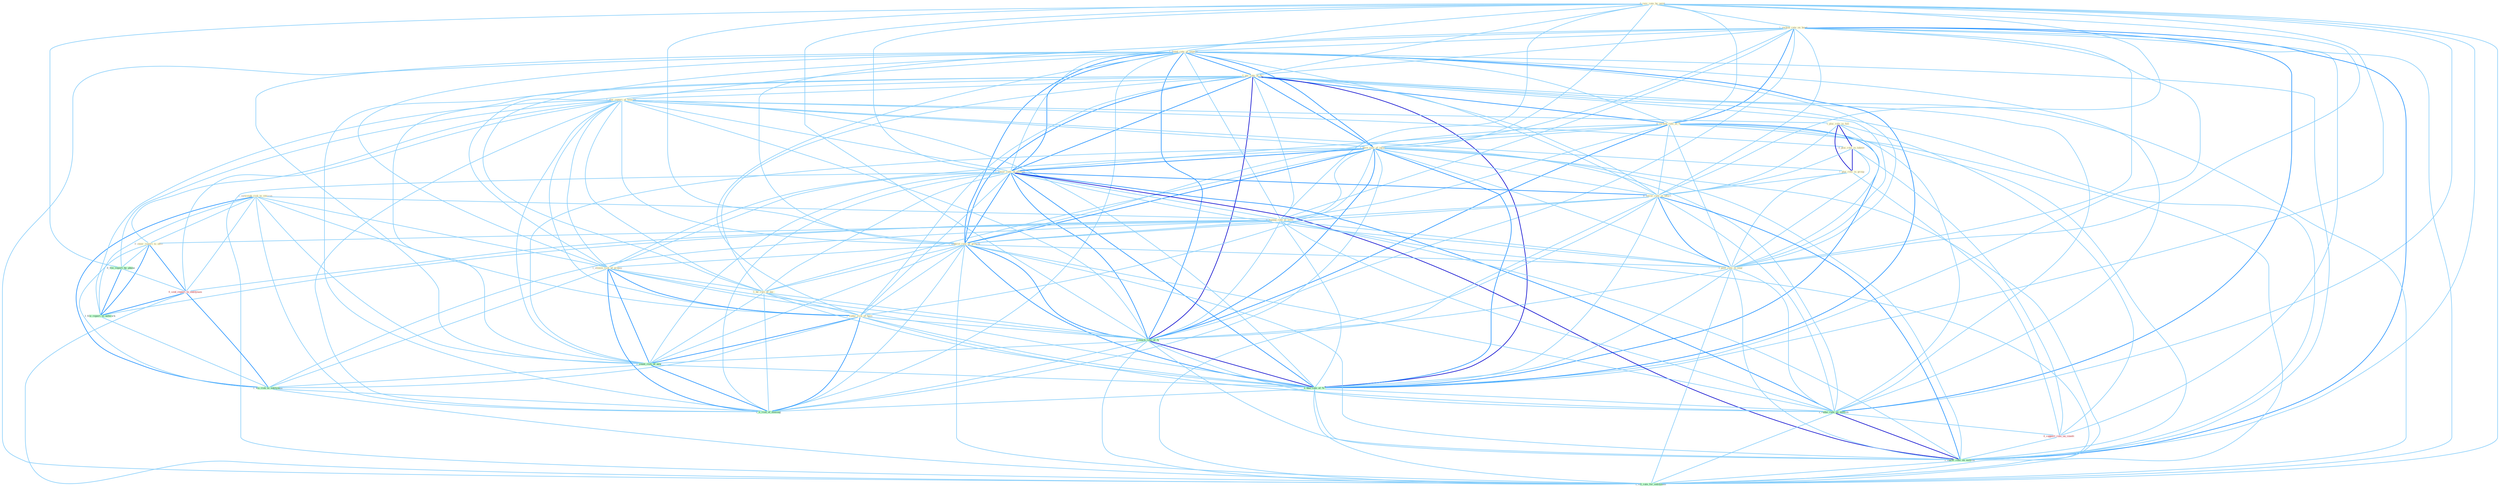 Graph G{ 
    node
    [shape=polygon,style=filled,width=.5,height=.06,color="#BDFCC9",fixedsize=true,fontsize=4,
    fontcolor="#2f4f4f"];
    {node
    [color="#ffffe0", fontcolor="#8b7d6b"] "1_outweigh_risk_to_environ " "0_rais_rate_by_point " "1_reckon_rate_on_bond " "1_found_rate_of_improv " "1_pai_rate_of_% " "1_plai_report_of_tension " "0_reckon_rate_at_% " "1_have_rate_of_injuri " "1_lower_rate_of_million " "1_plai_role_in_fall " "0_plai_role_in_takeov " "1_plai_role_in_group " "0_lower_rate_in_effort " "0_manag_rate_to_level " "0_steer_report_to_offic " "1_underst_rate_of_growth " "1_elimin_risk_of_prepay " "1_post_rate_in_year " "1_be_rule_of_dai " "1_reduc_risk_of_have "}
{node [color="#fff0f5", fontcolor="#b22222"] "0_sent_report_to_entitynam " "0_support_role_on_condit "}
edge [color="#B0E2FF"];

	"1_outweigh_risk_to_environ " -- "0_manag_rate_to_level " [w="1", color="#87cefa" ];
	"1_outweigh_risk_to_environ " -- "0_steer_report_to_offic " [w="1", color="#87cefa" ];
	"1_outweigh_risk_to_environ " -- "1_elimin_risk_of_prepay " [w="1", color="#87cefa" ];
	"1_outweigh_risk_to_environ " -- "1_reduc_risk_of_have " [w="1", color="#87cefa" ];
	"1_outweigh_risk_to_environ " -- "1_count_risk_of_new " [w="1", color="#87cefa" ];
	"1_outweigh_risk_to_environ " -- "0_sent_report_to_entitynam " [w="1", color="#87cefa" ];
	"1_outweigh_risk_to_environ " -- "1_file_report_to_network " [w="1", color="#87cefa" ];
	"1_outweigh_risk_to_environ " -- "1_wa_risk_to_entitynam " [w="2", color="#1e90ff" , len=0.8];
	"1_outweigh_risk_to_environ " -- "1_'s_risk_of_messag " [w="1", color="#87cefa" ];
	"0_rais_rate_by_point " -- "1_reckon_rate_on_bond " [w="1", color="#87cefa" ];
	"0_rais_rate_by_point " -- "1_found_rate_of_improv " [w="1", color="#87cefa" ];
	"0_rais_rate_by_point " -- "1_pai_rate_of_% " [w="1", color="#87cefa" ];
	"0_rais_rate_by_point " -- "0_reckon_rate_at_% " [w="1", color="#87cefa" ];
	"0_rais_rate_by_point " -- "1_have_rate_of_injuri " [w="1", color="#87cefa" ];
	"0_rais_rate_by_point " -- "1_lower_rate_of_million " [w="1", color="#87cefa" ];
	"0_rais_rate_by_point " -- "0_lower_rate_in_effort " [w="1", color="#87cefa" ];
	"0_rais_rate_by_point " -- "0_manag_rate_to_level " [w="1", color="#87cefa" ];
	"0_rais_rate_by_point " -- "1_underst_rate_of_growth " [w="1", color="#87cefa" ];
	"0_rais_rate_by_point " -- "1_post_rate_in_year " [w="1", color="#87cefa" ];
	"0_rais_rate_by_point " -- "1_reach_rate_of_% " [w="1", color="#87cefa" ];
	"0_rais_rate_by_point " -- "0_file_report_by_phone " [w="1", color="#87cefa" ];
	"0_rais_rate_by_point " -- "1_had_rate_of_% " [w="1", color="#87cefa" ];
	"0_rais_rate_by_point " -- "1_reduc_rate_on_million " [w="1", color="#87cefa" ];
	"0_rais_rate_by_point " -- "1_lower_rate_on_million " [w="1", color="#87cefa" ];
	"0_rais_rate_by_point " -- "1_lift_rate_for_entitynam " [w="1", color="#87cefa" ];
	"1_reckon_rate_on_bond " -- "1_found_rate_of_improv " [w="1", color="#87cefa" ];
	"1_reckon_rate_on_bond " -- "1_pai_rate_of_% " [w="1", color="#87cefa" ];
	"1_reckon_rate_on_bond " -- "0_reckon_rate_at_% " [w="2", color="#1e90ff" , len=0.8];
	"1_reckon_rate_on_bond " -- "1_have_rate_of_injuri " [w="1", color="#87cefa" ];
	"1_reckon_rate_on_bond " -- "1_lower_rate_of_million " [w="1", color="#87cefa" ];
	"1_reckon_rate_on_bond " -- "0_lower_rate_in_effort " [w="1", color="#87cefa" ];
	"1_reckon_rate_on_bond " -- "0_manag_rate_to_level " [w="1", color="#87cefa" ];
	"1_reckon_rate_on_bond " -- "1_underst_rate_of_growth " [w="1", color="#87cefa" ];
	"1_reckon_rate_on_bond " -- "1_post_rate_in_year " [w="1", color="#87cefa" ];
	"1_reckon_rate_on_bond " -- "1_reach_rate_of_% " [w="1", color="#87cefa" ];
	"1_reckon_rate_on_bond " -- "1_had_rate_of_% " [w="1", color="#87cefa" ];
	"1_reckon_rate_on_bond " -- "1_reduc_rate_on_million " [w="2", color="#1e90ff" , len=0.8];
	"1_reckon_rate_on_bond " -- "0_support_role_on_condit " [w="1", color="#87cefa" ];
	"1_reckon_rate_on_bond " -- "1_lower_rate_on_million " [w="2", color="#1e90ff" , len=0.8];
	"1_reckon_rate_on_bond " -- "1_lift_rate_for_entitynam " [w="1", color="#87cefa" ];
	"1_found_rate_of_improv " -- "1_pai_rate_of_% " [w="2", color="#1e90ff" , len=0.8];
	"1_found_rate_of_improv " -- "1_plai_report_of_tension " [w="1", color="#87cefa" ];
	"1_found_rate_of_improv " -- "0_reckon_rate_at_% " [w="1", color="#87cefa" ];
	"1_found_rate_of_improv " -- "1_have_rate_of_injuri " [w="2", color="#1e90ff" , len=0.8];
	"1_found_rate_of_improv " -- "1_lower_rate_of_million " [w="2", color="#1e90ff" , len=0.8];
	"1_found_rate_of_improv " -- "0_lower_rate_in_effort " [w="1", color="#87cefa" ];
	"1_found_rate_of_improv " -- "0_manag_rate_to_level " [w="1", color="#87cefa" ];
	"1_found_rate_of_improv " -- "1_underst_rate_of_growth " [w="2", color="#1e90ff" , len=0.8];
	"1_found_rate_of_improv " -- "1_elimin_risk_of_prepay " [w="1", color="#87cefa" ];
	"1_found_rate_of_improv " -- "1_post_rate_in_year " [w="1", color="#87cefa" ];
	"1_found_rate_of_improv " -- "1_be_rule_of_dai " [w="1", color="#87cefa" ];
	"1_found_rate_of_improv " -- "1_reduc_risk_of_have " [w="1", color="#87cefa" ];
	"1_found_rate_of_improv " -- "1_reach_rate_of_% " [w="2", color="#1e90ff" , len=0.8];
	"1_found_rate_of_improv " -- "1_count_risk_of_new " [w="1", color="#87cefa" ];
	"1_found_rate_of_improv " -- "1_had_rate_of_% " [w="2", color="#1e90ff" , len=0.8];
	"1_found_rate_of_improv " -- "1_reduc_rate_on_million " [w="1", color="#87cefa" ];
	"1_found_rate_of_improv " -- "1_'s_risk_of_messag " [w="1", color="#87cefa" ];
	"1_found_rate_of_improv " -- "1_lower_rate_on_million " [w="1", color="#87cefa" ];
	"1_found_rate_of_improv " -- "1_lift_rate_for_entitynam " [w="1", color="#87cefa" ];
	"1_pai_rate_of_% " -- "1_plai_report_of_tension " [w="1", color="#87cefa" ];
	"1_pai_rate_of_% " -- "0_reckon_rate_at_% " [w="2", color="#1e90ff" , len=0.8];
	"1_pai_rate_of_% " -- "1_have_rate_of_injuri " [w="2", color="#1e90ff" , len=0.8];
	"1_pai_rate_of_% " -- "1_lower_rate_of_million " [w="2", color="#1e90ff" , len=0.8];
	"1_pai_rate_of_% " -- "0_lower_rate_in_effort " [w="1", color="#87cefa" ];
	"1_pai_rate_of_% " -- "0_manag_rate_to_level " [w="1", color="#87cefa" ];
	"1_pai_rate_of_% " -- "1_underst_rate_of_growth " [w="2", color="#1e90ff" , len=0.8];
	"1_pai_rate_of_% " -- "1_elimin_risk_of_prepay " [w="1", color="#87cefa" ];
	"1_pai_rate_of_% " -- "1_post_rate_in_year " [w="1", color="#87cefa" ];
	"1_pai_rate_of_% " -- "1_be_rule_of_dai " [w="1", color="#87cefa" ];
	"1_pai_rate_of_% " -- "1_reduc_risk_of_have " [w="1", color="#87cefa" ];
	"1_pai_rate_of_% " -- "1_reach_rate_of_% " [w="3", color="#0000cd" , len=0.6];
	"1_pai_rate_of_% " -- "1_count_risk_of_new " [w="1", color="#87cefa" ];
	"1_pai_rate_of_% " -- "1_had_rate_of_% " [w="3", color="#0000cd" , len=0.6];
	"1_pai_rate_of_% " -- "1_reduc_rate_on_million " [w="1", color="#87cefa" ];
	"1_pai_rate_of_% " -- "1_'s_risk_of_messag " [w="1", color="#87cefa" ];
	"1_pai_rate_of_% " -- "1_lower_rate_on_million " [w="1", color="#87cefa" ];
	"1_pai_rate_of_% " -- "1_lift_rate_for_entitynam " [w="1", color="#87cefa" ];
	"1_plai_report_of_tension " -- "1_have_rate_of_injuri " [w="1", color="#87cefa" ];
	"1_plai_report_of_tension " -- "1_lower_rate_of_million " [w="1", color="#87cefa" ];
	"1_plai_report_of_tension " -- "1_plai_role_in_fall " [w="1", color="#87cefa" ];
	"1_plai_report_of_tension " -- "0_plai_role_in_takeov " [w="1", color="#87cefa" ];
	"1_plai_report_of_tension " -- "1_plai_role_in_group " [w="1", color="#87cefa" ];
	"1_plai_report_of_tension " -- "0_steer_report_to_offic " [w="1", color="#87cefa" ];
	"1_plai_report_of_tension " -- "1_underst_rate_of_growth " [w="1", color="#87cefa" ];
	"1_plai_report_of_tension " -- "1_elimin_risk_of_prepay " [w="1", color="#87cefa" ];
	"1_plai_report_of_tension " -- "1_be_rule_of_dai " [w="1", color="#87cefa" ];
	"1_plai_report_of_tension " -- "1_reduc_risk_of_have " [w="1", color="#87cefa" ];
	"1_plai_report_of_tension " -- "1_reach_rate_of_% " [w="1", color="#87cefa" ];
	"1_plai_report_of_tension " -- "0_file_report_by_phone " [w="1", color="#87cefa" ];
	"1_plai_report_of_tension " -- "1_count_risk_of_new " [w="1", color="#87cefa" ];
	"1_plai_report_of_tension " -- "1_had_rate_of_% " [w="1", color="#87cefa" ];
	"1_plai_report_of_tension " -- "0_sent_report_to_entitynam " [w="1", color="#87cefa" ];
	"1_plai_report_of_tension " -- "1_file_report_to_network " [w="1", color="#87cefa" ];
	"1_plai_report_of_tension " -- "1_'s_risk_of_messag " [w="1", color="#87cefa" ];
	"0_reckon_rate_at_% " -- "1_have_rate_of_injuri " [w="1", color="#87cefa" ];
	"0_reckon_rate_at_% " -- "1_lower_rate_of_million " [w="1", color="#87cefa" ];
	"0_reckon_rate_at_% " -- "0_lower_rate_in_effort " [w="1", color="#87cefa" ];
	"0_reckon_rate_at_% " -- "0_manag_rate_to_level " [w="1", color="#87cefa" ];
	"0_reckon_rate_at_% " -- "1_underst_rate_of_growth " [w="1", color="#87cefa" ];
	"0_reckon_rate_at_% " -- "1_post_rate_in_year " [w="1", color="#87cefa" ];
	"0_reckon_rate_at_% " -- "1_reach_rate_of_% " [w="2", color="#1e90ff" , len=0.8];
	"0_reckon_rate_at_% " -- "1_had_rate_of_% " [w="2", color="#1e90ff" , len=0.8];
	"0_reckon_rate_at_% " -- "1_reduc_rate_on_million " [w="1", color="#87cefa" ];
	"0_reckon_rate_at_% " -- "1_lower_rate_on_million " [w="1", color="#87cefa" ];
	"0_reckon_rate_at_% " -- "1_lift_rate_for_entitynam " [w="1", color="#87cefa" ];
	"1_have_rate_of_injuri " -- "1_lower_rate_of_million " [w="2", color="#1e90ff" , len=0.8];
	"1_have_rate_of_injuri " -- "0_lower_rate_in_effort " [w="1", color="#87cefa" ];
	"1_have_rate_of_injuri " -- "0_manag_rate_to_level " [w="1", color="#87cefa" ];
	"1_have_rate_of_injuri " -- "1_underst_rate_of_growth " [w="2", color="#1e90ff" , len=0.8];
	"1_have_rate_of_injuri " -- "1_elimin_risk_of_prepay " [w="1", color="#87cefa" ];
	"1_have_rate_of_injuri " -- "1_post_rate_in_year " [w="1", color="#87cefa" ];
	"1_have_rate_of_injuri " -- "1_be_rule_of_dai " [w="1", color="#87cefa" ];
	"1_have_rate_of_injuri " -- "1_reduc_risk_of_have " [w="1", color="#87cefa" ];
	"1_have_rate_of_injuri " -- "1_reach_rate_of_% " [w="2", color="#1e90ff" , len=0.8];
	"1_have_rate_of_injuri " -- "1_count_risk_of_new " [w="1", color="#87cefa" ];
	"1_have_rate_of_injuri " -- "1_had_rate_of_% " [w="2", color="#1e90ff" , len=0.8];
	"1_have_rate_of_injuri " -- "1_reduc_rate_on_million " [w="1", color="#87cefa" ];
	"1_have_rate_of_injuri " -- "1_'s_risk_of_messag " [w="1", color="#87cefa" ];
	"1_have_rate_of_injuri " -- "1_lower_rate_on_million " [w="1", color="#87cefa" ];
	"1_have_rate_of_injuri " -- "1_lift_rate_for_entitynam " [w="1", color="#87cefa" ];
	"1_lower_rate_of_million " -- "0_lower_rate_in_effort " [w="2", color="#1e90ff" , len=0.8];
	"1_lower_rate_of_million " -- "0_manag_rate_to_level " [w="1", color="#87cefa" ];
	"1_lower_rate_of_million " -- "1_underst_rate_of_growth " [w="2", color="#1e90ff" , len=0.8];
	"1_lower_rate_of_million " -- "1_elimin_risk_of_prepay " [w="1", color="#87cefa" ];
	"1_lower_rate_of_million " -- "1_post_rate_in_year " [w="1", color="#87cefa" ];
	"1_lower_rate_of_million " -- "1_be_rule_of_dai " [w="1", color="#87cefa" ];
	"1_lower_rate_of_million " -- "1_reduc_risk_of_have " [w="1", color="#87cefa" ];
	"1_lower_rate_of_million " -- "1_reach_rate_of_% " [w="2", color="#1e90ff" , len=0.8];
	"1_lower_rate_of_million " -- "1_count_risk_of_new " [w="1", color="#87cefa" ];
	"1_lower_rate_of_million " -- "1_had_rate_of_% " [w="2", color="#1e90ff" , len=0.8];
	"1_lower_rate_of_million " -- "1_reduc_rate_on_million " [w="2", color="#1e90ff" , len=0.8];
	"1_lower_rate_of_million " -- "1_'s_risk_of_messag " [w="1", color="#87cefa" ];
	"1_lower_rate_of_million " -- "1_lower_rate_on_million " [w="3", color="#0000cd" , len=0.6];
	"1_lower_rate_of_million " -- "1_lift_rate_for_entitynam " [w="1", color="#87cefa" ];
	"1_plai_role_in_fall " -- "0_plai_role_in_takeov " [w="3", color="#0000cd" , len=0.6];
	"1_plai_role_in_fall " -- "1_plai_role_in_group " [w="3", color="#0000cd" , len=0.6];
	"1_plai_role_in_fall " -- "0_lower_rate_in_effort " [w="1", color="#87cefa" ];
	"1_plai_role_in_fall " -- "1_post_rate_in_year " [w="1", color="#87cefa" ];
	"1_plai_role_in_fall " -- "0_support_role_on_condit " [w="1", color="#87cefa" ];
	"0_plai_role_in_takeov " -- "1_plai_role_in_group " [w="3", color="#0000cd" , len=0.6];
	"0_plai_role_in_takeov " -- "0_lower_rate_in_effort " [w="1", color="#87cefa" ];
	"0_plai_role_in_takeov " -- "1_post_rate_in_year " [w="1", color="#87cefa" ];
	"0_plai_role_in_takeov " -- "0_support_role_on_condit " [w="1", color="#87cefa" ];
	"1_plai_role_in_group " -- "0_lower_rate_in_effort " [w="1", color="#87cefa" ];
	"1_plai_role_in_group " -- "1_post_rate_in_year " [w="1", color="#87cefa" ];
	"1_plai_role_in_group " -- "0_support_role_on_condit " [w="1", color="#87cefa" ];
	"0_lower_rate_in_effort " -- "0_manag_rate_to_level " [w="1", color="#87cefa" ];
	"0_lower_rate_in_effort " -- "1_underst_rate_of_growth " [w="1", color="#87cefa" ];
	"0_lower_rate_in_effort " -- "1_post_rate_in_year " [w="2", color="#1e90ff" , len=0.8];
	"0_lower_rate_in_effort " -- "1_reach_rate_of_% " [w="1", color="#87cefa" ];
	"0_lower_rate_in_effort " -- "1_had_rate_of_% " [w="1", color="#87cefa" ];
	"0_lower_rate_in_effort " -- "1_reduc_rate_on_million " [w="1", color="#87cefa" ];
	"0_lower_rate_in_effort " -- "1_lower_rate_on_million " [w="2", color="#1e90ff" , len=0.8];
	"0_lower_rate_in_effort " -- "1_lift_rate_for_entitynam " [w="1", color="#87cefa" ];
	"0_manag_rate_to_level " -- "0_steer_report_to_offic " [w="1", color="#87cefa" ];
	"0_manag_rate_to_level " -- "1_underst_rate_of_growth " [w="1", color="#87cefa" ];
	"0_manag_rate_to_level " -- "1_post_rate_in_year " [w="1", color="#87cefa" ];
	"0_manag_rate_to_level " -- "1_reach_rate_of_% " [w="1", color="#87cefa" ];
	"0_manag_rate_to_level " -- "1_had_rate_of_% " [w="1", color="#87cefa" ];
	"0_manag_rate_to_level " -- "0_sent_report_to_entitynam " [w="1", color="#87cefa" ];
	"0_manag_rate_to_level " -- "1_file_report_to_network " [w="1", color="#87cefa" ];
	"0_manag_rate_to_level " -- "1_reduc_rate_on_million " [w="1", color="#87cefa" ];
	"0_manag_rate_to_level " -- "1_wa_risk_to_entitynam " [w="1", color="#87cefa" ];
	"0_manag_rate_to_level " -- "1_lower_rate_on_million " [w="1", color="#87cefa" ];
	"0_manag_rate_to_level " -- "1_lift_rate_for_entitynam " [w="1", color="#87cefa" ];
	"0_steer_report_to_offic " -- "0_file_report_by_phone " [w="1", color="#87cefa" ];
	"0_steer_report_to_offic " -- "0_sent_report_to_entitynam " [w="2", color="#1e90ff" , len=0.8];
	"0_steer_report_to_offic " -- "1_file_report_to_network " [w="2", color="#1e90ff" , len=0.8];
	"0_steer_report_to_offic " -- "1_wa_risk_to_entitynam " [w="1", color="#87cefa" ];
	"1_underst_rate_of_growth " -- "1_elimin_risk_of_prepay " [w="1", color="#87cefa" ];
	"1_underst_rate_of_growth " -- "1_post_rate_in_year " [w="1", color="#87cefa" ];
	"1_underst_rate_of_growth " -- "1_be_rule_of_dai " [w="1", color="#87cefa" ];
	"1_underst_rate_of_growth " -- "1_reduc_risk_of_have " [w="1", color="#87cefa" ];
	"1_underst_rate_of_growth " -- "1_reach_rate_of_% " [w="2", color="#1e90ff" , len=0.8];
	"1_underst_rate_of_growth " -- "1_count_risk_of_new " [w="1", color="#87cefa" ];
	"1_underst_rate_of_growth " -- "1_had_rate_of_% " [w="2", color="#1e90ff" , len=0.8];
	"1_underst_rate_of_growth " -- "1_reduc_rate_on_million " [w="1", color="#87cefa" ];
	"1_underst_rate_of_growth " -- "1_'s_risk_of_messag " [w="1", color="#87cefa" ];
	"1_underst_rate_of_growth " -- "1_lower_rate_on_million " [w="1", color="#87cefa" ];
	"1_underst_rate_of_growth " -- "1_lift_rate_for_entitynam " [w="1", color="#87cefa" ];
	"1_elimin_risk_of_prepay " -- "1_be_rule_of_dai " [w="1", color="#87cefa" ];
	"1_elimin_risk_of_prepay " -- "1_reduc_risk_of_have " [w="2", color="#1e90ff" , len=0.8];
	"1_elimin_risk_of_prepay " -- "1_reach_rate_of_% " [w="1", color="#87cefa" ];
	"1_elimin_risk_of_prepay " -- "1_count_risk_of_new " [w="2", color="#1e90ff" , len=0.8];
	"1_elimin_risk_of_prepay " -- "1_had_rate_of_% " [w="1", color="#87cefa" ];
	"1_elimin_risk_of_prepay " -- "1_wa_risk_to_entitynam " [w="1", color="#87cefa" ];
	"1_elimin_risk_of_prepay " -- "1_'s_risk_of_messag " [w="2", color="#1e90ff" , len=0.8];
	"1_post_rate_in_year " -- "1_reach_rate_of_% " [w="1", color="#87cefa" ];
	"1_post_rate_in_year " -- "1_had_rate_of_% " [w="1", color="#87cefa" ];
	"1_post_rate_in_year " -- "1_reduc_rate_on_million " [w="1", color="#87cefa" ];
	"1_post_rate_in_year " -- "1_lower_rate_on_million " [w="1", color="#87cefa" ];
	"1_post_rate_in_year " -- "1_lift_rate_for_entitynam " [w="1", color="#87cefa" ];
	"1_be_rule_of_dai " -- "1_reduc_risk_of_have " [w="1", color="#87cefa" ];
	"1_be_rule_of_dai " -- "1_reach_rate_of_% " [w="1", color="#87cefa" ];
	"1_be_rule_of_dai " -- "1_count_risk_of_new " [w="1", color="#87cefa" ];
	"1_be_rule_of_dai " -- "1_had_rate_of_% " [w="1", color="#87cefa" ];
	"1_be_rule_of_dai " -- "1_'s_risk_of_messag " [w="1", color="#87cefa" ];
	"1_reduc_risk_of_have " -- "1_reach_rate_of_% " [w="1", color="#87cefa" ];
	"1_reduc_risk_of_have " -- "1_count_risk_of_new " [w="2", color="#1e90ff" , len=0.8];
	"1_reduc_risk_of_have " -- "1_had_rate_of_% " [w="1", color="#87cefa" ];
	"1_reduc_risk_of_have " -- "1_reduc_rate_on_million " [w="1", color="#87cefa" ];
	"1_reduc_risk_of_have " -- "1_wa_risk_to_entitynam " [w="1", color="#87cefa" ];
	"1_reduc_risk_of_have " -- "1_'s_risk_of_messag " [w="2", color="#1e90ff" , len=0.8];
	"1_reach_rate_of_% " -- "1_count_risk_of_new " [w="1", color="#87cefa" ];
	"1_reach_rate_of_% " -- "1_had_rate_of_% " [w="3", color="#0000cd" , len=0.6];
	"1_reach_rate_of_% " -- "1_reduc_rate_on_million " [w="1", color="#87cefa" ];
	"1_reach_rate_of_% " -- "1_'s_risk_of_messag " [w="1", color="#87cefa" ];
	"1_reach_rate_of_% " -- "1_lower_rate_on_million " [w="1", color="#87cefa" ];
	"1_reach_rate_of_% " -- "1_lift_rate_for_entitynam " [w="1", color="#87cefa" ];
	"0_file_report_by_phone " -- "0_sent_report_to_entitynam " [w="1", color="#87cefa" ];
	"0_file_report_by_phone " -- "1_file_report_to_network " [w="2", color="#1e90ff" , len=0.8];
	"1_count_risk_of_new " -- "1_had_rate_of_% " [w="1", color="#87cefa" ];
	"1_count_risk_of_new " -- "1_wa_risk_to_entitynam " [w="1", color="#87cefa" ];
	"1_count_risk_of_new " -- "1_'s_risk_of_messag " [w="2", color="#1e90ff" , len=0.8];
	"1_had_rate_of_% " -- "1_reduc_rate_on_million " [w="1", color="#87cefa" ];
	"1_had_rate_of_% " -- "1_'s_risk_of_messag " [w="1", color="#87cefa" ];
	"1_had_rate_of_% " -- "1_lower_rate_on_million " [w="1", color="#87cefa" ];
	"1_had_rate_of_% " -- "1_lift_rate_for_entitynam " [w="1", color="#87cefa" ];
	"0_sent_report_to_entitynam " -- "1_file_report_to_network " [w="2", color="#1e90ff" , len=0.8];
	"0_sent_report_to_entitynam " -- "1_wa_risk_to_entitynam " [w="2", color="#1e90ff" , len=0.8];
	"0_sent_report_to_entitynam " -- "1_lift_rate_for_entitynam " [w="1", color="#87cefa" ];
	"1_file_report_to_network " -- "1_wa_risk_to_entitynam " [w="1", color="#87cefa" ];
	"1_reduc_rate_on_million " -- "0_support_role_on_condit " [w="1", color="#87cefa" ];
	"1_reduc_rate_on_million " -- "1_lower_rate_on_million " [w="3", color="#0000cd" , len=0.6];
	"1_reduc_rate_on_million " -- "1_lift_rate_for_entitynam " [w="1", color="#87cefa" ];
	"1_wa_risk_to_entitynam " -- "1_'s_risk_of_messag " [w="1", color="#87cefa" ];
	"1_wa_risk_to_entitynam " -- "1_lift_rate_for_entitynam " [w="1", color="#87cefa" ];
	"0_support_role_on_condit " -- "1_lower_rate_on_million " [w="1", color="#87cefa" ];
	"1_lower_rate_on_million " -- "1_lift_rate_for_entitynam " [w="1", color="#87cefa" ];
}